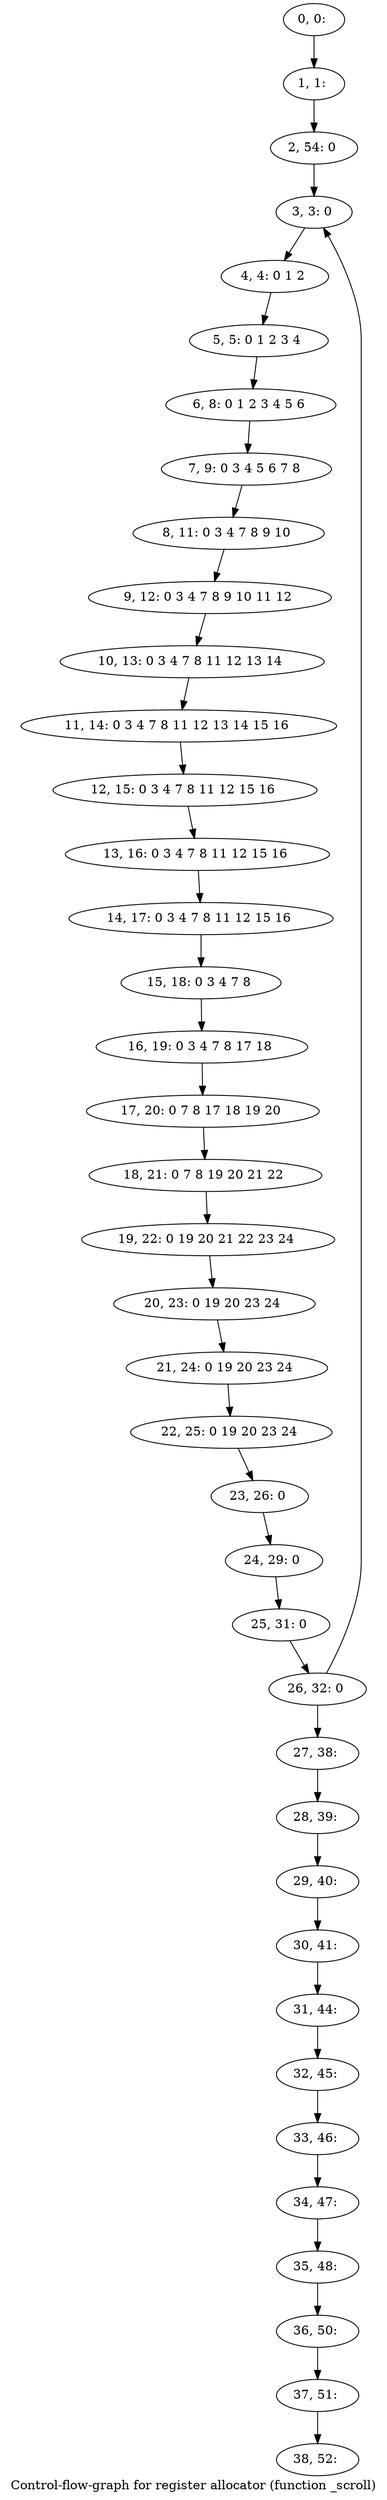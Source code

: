 digraph G {
graph [label="Control-flow-graph for register allocator (function _scroll)"]
0[label="0, 0: "];
1[label="1, 1: "];
2[label="2, 54: 0 "];
3[label="3, 3: 0 "];
4[label="4, 4: 0 1 2 "];
5[label="5, 5: 0 1 2 3 4 "];
6[label="6, 8: 0 1 2 3 4 5 6 "];
7[label="7, 9: 0 3 4 5 6 7 8 "];
8[label="8, 11: 0 3 4 7 8 9 10 "];
9[label="9, 12: 0 3 4 7 8 9 10 11 12 "];
10[label="10, 13: 0 3 4 7 8 11 12 13 14 "];
11[label="11, 14: 0 3 4 7 8 11 12 13 14 15 16 "];
12[label="12, 15: 0 3 4 7 8 11 12 15 16 "];
13[label="13, 16: 0 3 4 7 8 11 12 15 16 "];
14[label="14, 17: 0 3 4 7 8 11 12 15 16 "];
15[label="15, 18: 0 3 4 7 8 "];
16[label="16, 19: 0 3 4 7 8 17 18 "];
17[label="17, 20: 0 7 8 17 18 19 20 "];
18[label="18, 21: 0 7 8 19 20 21 22 "];
19[label="19, 22: 0 19 20 21 22 23 24 "];
20[label="20, 23: 0 19 20 23 24 "];
21[label="21, 24: 0 19 20 23 24 "];
22[label="22, 25: 0 19 20 23 24 "];
23[label="23, 26: 0 "];
24[label="24, 29: 0 "];
25[label="25, 31: 0 "];
26[label="26, 32: 0 "];
27[label="27, 38: "];
28[label="28, 39: "];
29[label="29, 40: "];
30[label="30, 41: "];
31[label="31, 44: "];
32[label="32, 45: "];
33[label="33, 46: "];
34[label="34, 47: "];
35[label="35, 48: "];
36[label="36, 50: "];
37[label="37, 51: "];
38[label="38, 52: "];
0->1 ;
1->2 ;
2->3 ;
3->4 ;
4->5 ;
5->6 ;
6->7 ;
7->8 ;
8->9 ;
9->10 ;
10->11 ;
11->12 ;
12->13 ;
13->14 ;
14->15 ;
15->16 ;
16->17 ;
17->18 ;
18->19 ;
19->20 ;
20->21 ;
21->22 ;
22->23 ;
23->24 ;
24->25 ;
25->26 ;
26->27 ;
26->3 ;
27->28 ;
28->29 ;
29->30 ;
30->31 ;
31->32 ;
32->33 ;
33->34 ;
34->35 ;
35->36 ;
36->37 ;
37->38 ;
}
